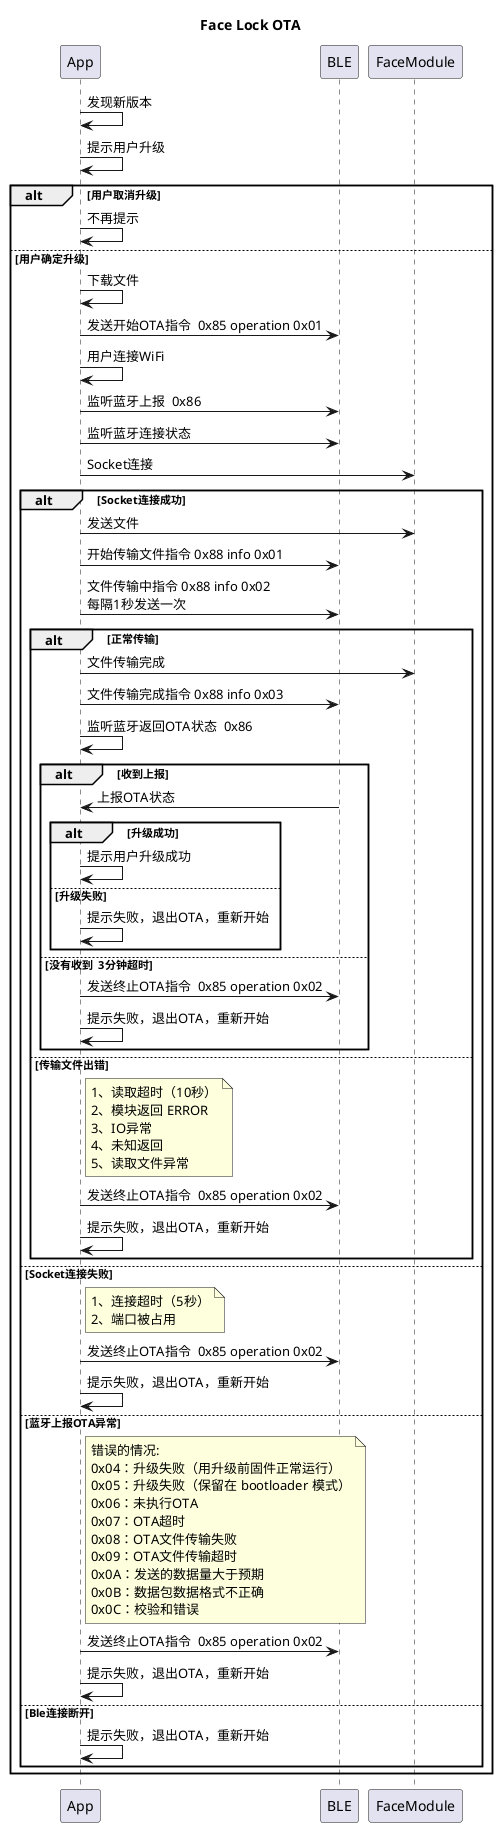 @startuml
title Face Lock OTA
    App->App: 发现新版本
    App->App: 提示用户升级
    alt  用户取消升级
        App->App:不再提示
    else 用户确定升级
         App->App: 下载文件
         App->BLE: 发送开始OTA指令  0x85 operation 0x01
         App->App:用户连接WiFi
         App->BLE: 监听蓝牙上报  0x86
'            note right of App: 以下三种情况忽略: \n  0x01：就绪；\n  0x02：正接收升级固件包；\n  0x03：正在往flash写数据；
         App->BLE: 监听蓝牙连接状态
         App->FaceModule: Socket连接
         alt  Socket连接成功
             App->FaceModule: 发送文件
             App->BLE: 开始传输文件指令 0x88 info 0x01
             App->BLE: 文件传输中指令 0x88 info 0x02 \n每隔1秒发送一次
             alt 正常传输
                 App->FaceModule: 文件传输完成
                 App->BLE: 文件传输完成指令 0x88 info 0x03
                 App->App: 监听蓝牙返回OTA状态  0x86
                 alt 收到上报
                    BLE->App: 上报OTA状态
                       alt 升级成功
                          App->App: 提示用户升级成功
                       else  升级失败
                          App->App: 提示失败，退出OTA，重新开始
                       end
                 else 没有收到  3分钟超时
                    App->BLE: 发送终止OTA指令  0x85 operation 0x02
                    App->App: 提示失败，退出OTA，重新开始
                 end
             else  传输文件出错
               note right of App: 1、读取超时（10秒）\n2、模块返回 ERROR \n3、IO异常 \n4、未知返回\n5、读取文件异常
                App->BLE: 发送终止OTA指令  0x85 operation 0x02
                App->App: 提示失败，退出OTA，重新开始
             end
         else  Socket连接失败
            note right of App: 1、连接超时（5秒）\n2、端口被占用
             App->BLE: 发送终止OTA指令  0x85 operation 0x02
             App->App: 提示失败，退出OTA，重新开始
         else  蓝牙上报OTA异常
            note right of App: 错误的情况: \n0x04：升级失败（用升级前固件正常运行） \n0x05：升级失败（保留在 bootloader 模式）\n0x06：未执行OTA \n0x07：OTA超时 \n0x08：OTA文件传输失败 \n0x09：OTA文件传输超时 \n0x0A：发送的数据量大于预期 \n0x0B：数据包数据格式不正确 \n0x0C：校验和错误
             App->BLE: 发送终止OTA指令  0x85 operation 0x02
             App->App: 提示失败，退出OTA，重新开始
         else  Ble连接断开
             App->App: 提示失败，退出OTA，重新开始
         end
    end
@enduml
